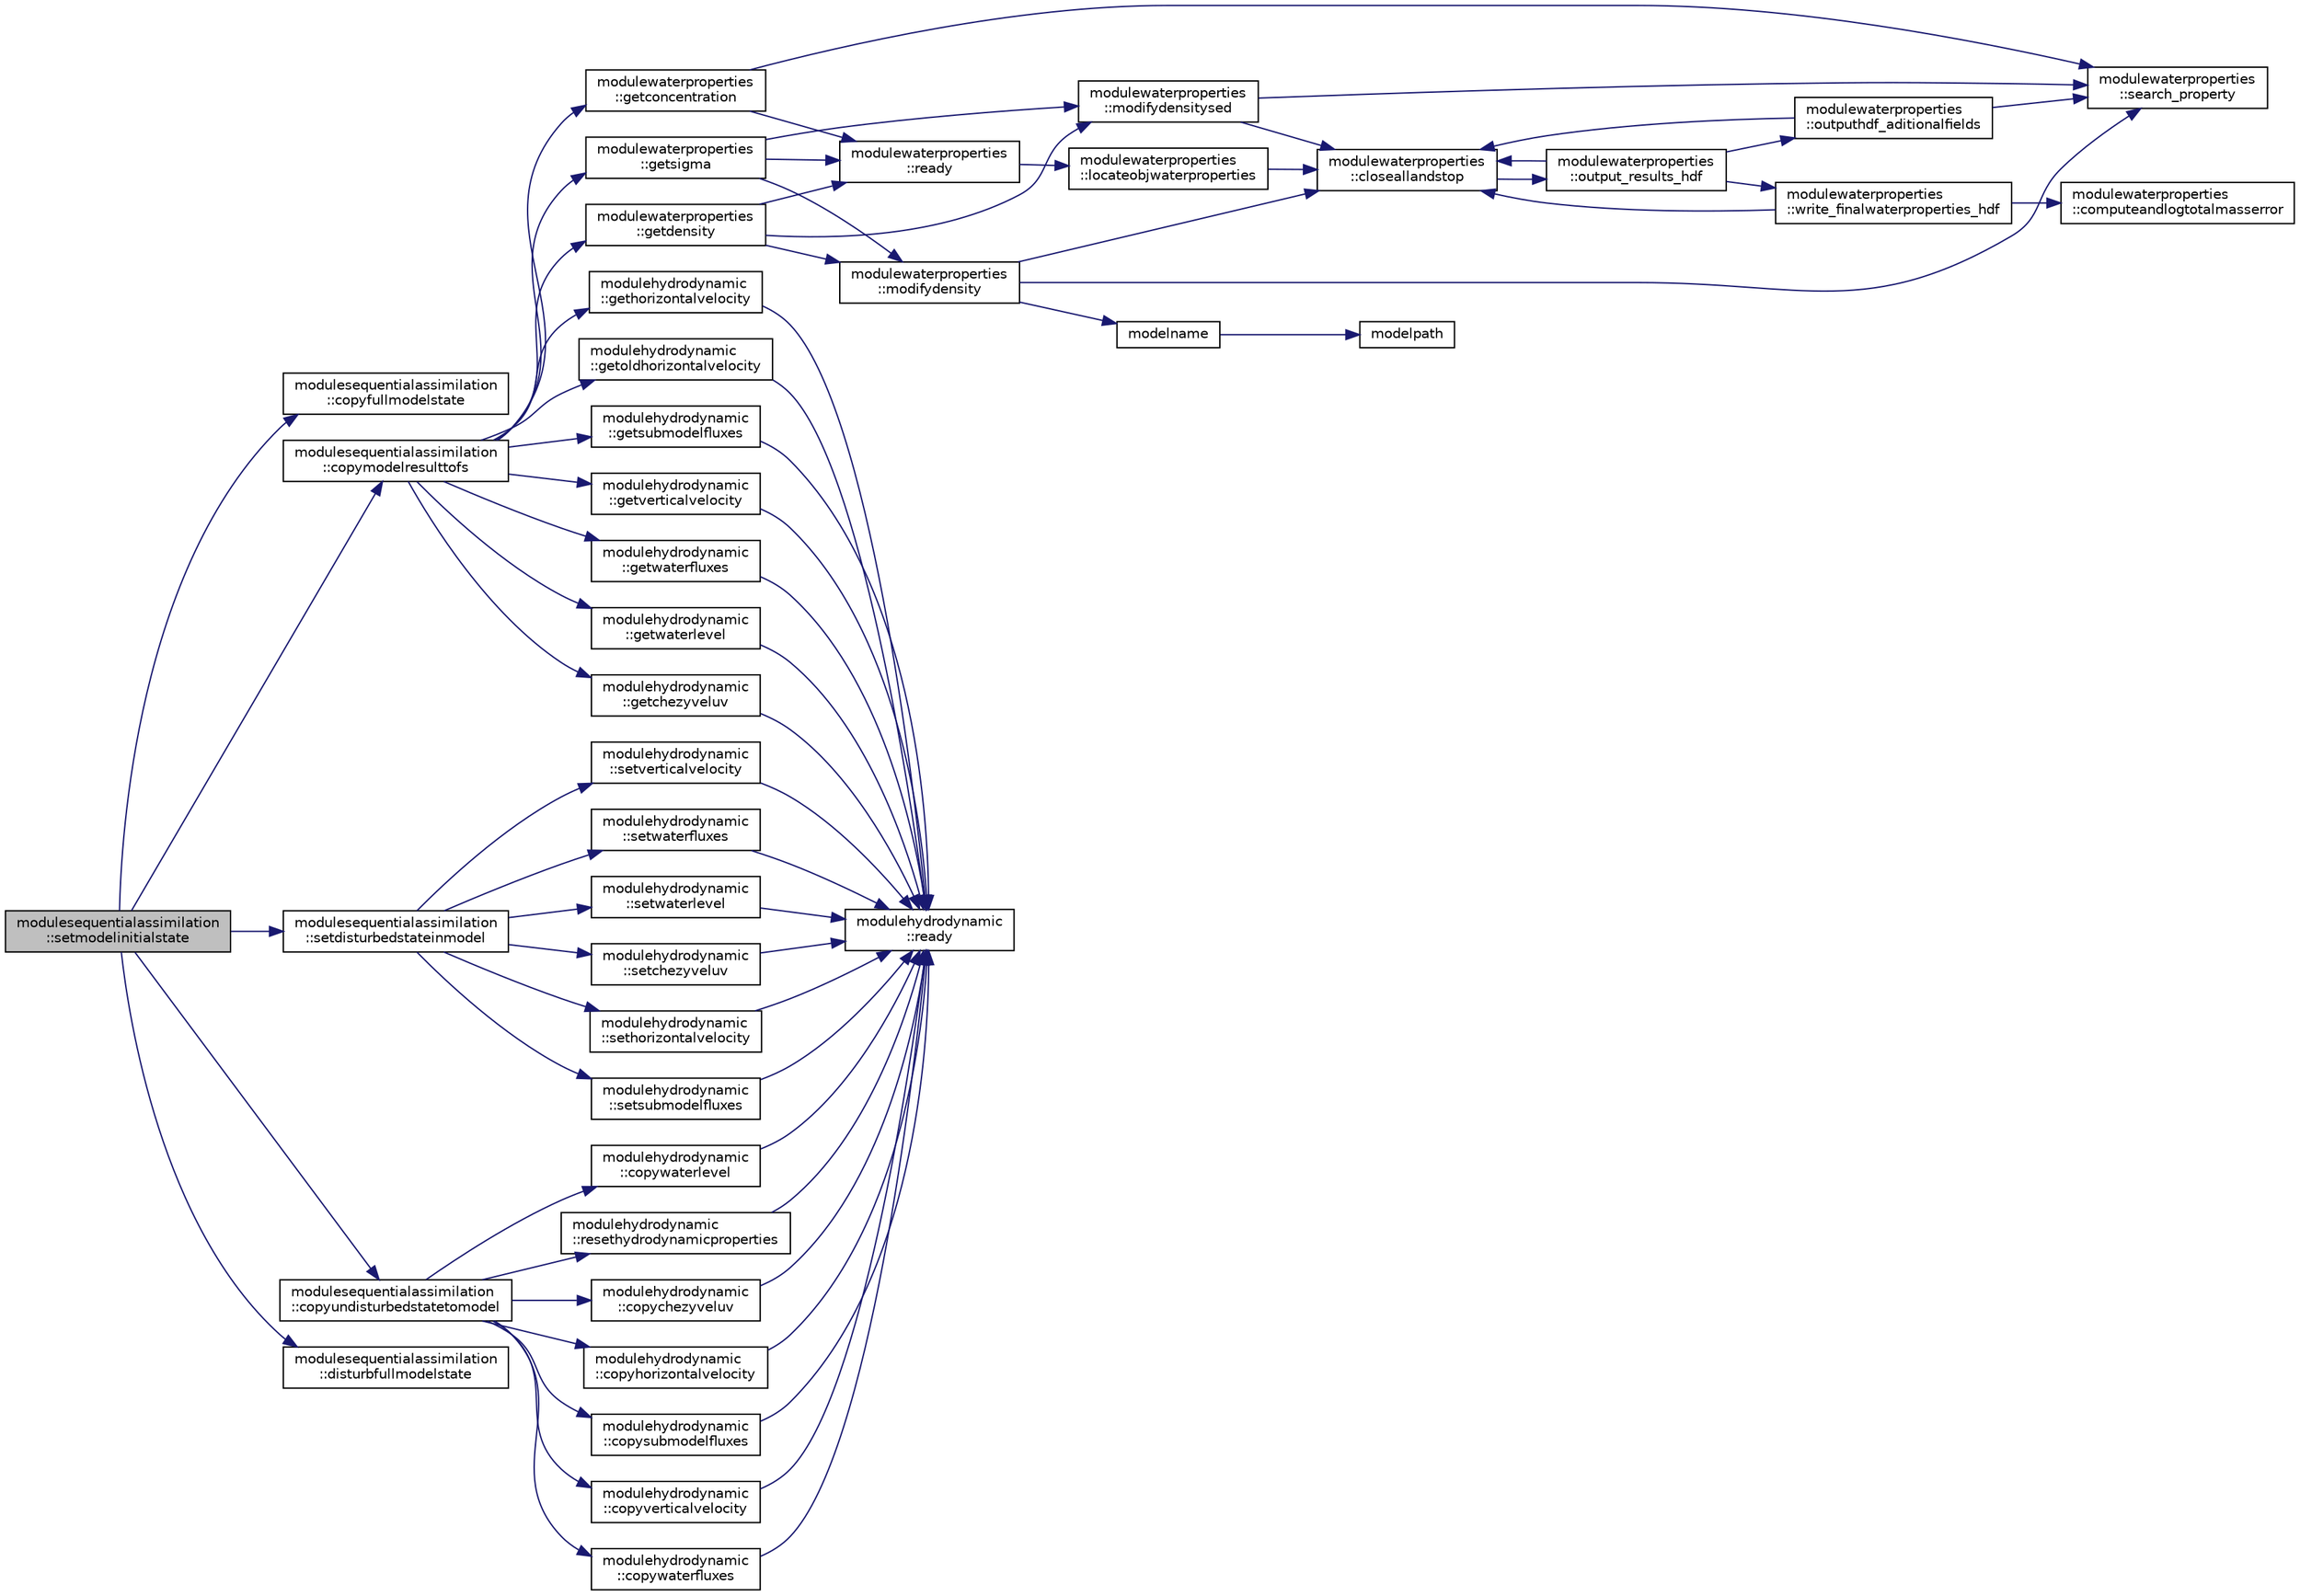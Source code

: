 digraph "modulesequentialassimilation::setmodelinitialstate"
{
 // LATEX_PDF_SIZE
  edge [fontname="Helvetica",fontsize="10",labelfontname="Helvetica",labelfontsize="10"];
  node [fontname="Helvetica",fontsize="10",shape=record];
  rankdir="LR";
  Node1 [label="modulesequentialassimilation\l::setmodelinitialstate",height=0.2,width=0.4,color="black", fillcolor="grey75", style="filled", fontcolor="black",tooltip=" "];
  Node1 -> Node2 [color="midnightblue",fontsize="10",style="solid",fontname="Helvetica"];
  Node2 [label="modulesequentialassimilation\l::copyfullmodelstate",height=0.2,width=0.4,color="black", fillcolor="white", style="filled",URL="$namespacemodulesequentialassimilation.html#a19283cb361ee6cdaa626fd20bad85d11",tooltip=" "];
  Node1 -> Node3 [color="midnightblue",fontsize="10",style="solid",fontname="Helvetica"];
  Node3 [label="modulesequentialassimilation\l::copymodelresulttofs",height=0.2,width=0.4,color="black", fillcolor="white", style="filled",URL="$namespacemodulesequentialassimilation.html#a1a5a1be9fa72ef3b8fe621128b7e3759",tooltip=" "];
  Node3 -> Node4 [color="midnightblue",fontsize="10",style="solid",fontname="Helvetica"];
  Node4 [label="modulehydrodynamic\l::getchezyveluv",height=0.2,width=0.4,color="black", fillcolor="white", style="filled",URL="$namespacemodulehydrodynamic.html#a95c4b43f87d68ca27ecae9520c33f91f",tooltip=" "];
  Node4 -> Node5 [color="midnightblue",fontsize="10",style="solid",fontname="Helvetica"];
  Node5 [label="modulehydrodynamic\l::ready",height=0.2,width=0.4,color="black", fillcolor="white", style="filled",URL="$namespacemodulehydrodynamic.html#a541821548a44af36e71f5eddedae890e",tooltip=" "];
  Node3 -> Node6 [color="midnightblue",fontsize="10",style="solid",fontname="Helvetica"];
  Node6 [label="modulewaterproperties\l::getconcentration",height=0.2,width=0.4,color="black", fillcolor="white", style="filled",URL="$namespacemodulewaterproperties.html#a45cbba90a6054db2070c49281da1ef56",tooltip=" "];
  Node6 -> Node7 [color="midnightblue",fontsize="10",style="solid",fontname="Helvetica"];
  Node7 [label="modulewaterproperties\l::ready",height=0.2,width=0.4,color="black", fillcolor="white", style="filled",URL="$namespacemodulewaterproperties.html#ad54774dedce486739249cb10b4de21e2",tooltip=" "];
  Node7 -> Node8 [color="midnightblue",fontsize="10",style="solid",fontname="Helvetica"];
  Node8 [label="modulewaterproperties\l::locateobjwaterproperties",height=0.2,width=0.4,color="black", fillcolor="white", style="filled",URL="$namespacemodulewaterproperties.html#ae4516d6c7f3687b0293515314b0ade90",tooltip=" "];
  Node8 -> Node9 [color="midnightblue",fontsize="10",style="solid",fontname="Helvetica"];
  Node9 [label="modulewaterproperties\l::closeallandstop",height=0.2,width=0.4,color="black", fillcolor="white", style="filled",URL="$namespacemodulewaterproperties.html#a5bb74dfe4637836633ca6817a4a72758",tooltip=" "];
  Node9 -> Node10 [color="midnightblue",fontsize="10",style="solid",fontname="Helvetica"];
  Node10 [label="modulewaterproperties\l::output_results_hdf",height=0.2,width=0.4,color="black", fillcolor="white", style="filled",URL="$namespacemodulewaterproperties.html#a78143a2ee73e78a6441a03852a7b9f9a",tooltip=" "];
  Node10 -> Node9 [color="midnightblue",fontsize="10",style="solid",fontname="Helvetica"];
  Node10 -> Node11 [color="midnightblue",fontsize="10",style="solid",fontname="Helvetica"];
  Node11 [label="modulewaterproperties\l::outputhdf_aditionalfields",height=0.2,width=0.4,color="black", fillcolor="white", style="filled",URL="$namespacemodulewaterproperties.html#a0e590dc368b505cd9ea918d724d3eee3",tooltip=" "];
  Node11 -> Node9 [color="midnightblue",fontsize="10",style="solid",fontname="Helvetica"];
  Node11 -> Node12 [color="midnightblue",fontsize="10",style="solid",fontname="Helvetica"];
  Node12 [label="modulewaterproperties\l::search_property",height=0.2,width=0.4,color="black", fillcolor="white", style="filled",URL="$namespacemodulewaterproperties.html#ae6b7d758da27fb15faee52b3ed14029d",tooltip=" "];
  Node10 -> Node13 [color="midnightblue",fontsize="10",style="solid",fontname="Helvetica"];
  Node13 [label="modulewaterproperties\l::write_finalwaterproperties_hdf",height=0.2,width=0.4,color="black", fillcolor="white", style="filled",URL="$namespacemodulewaterproperties.html#a2893cea8ca427b1290aeb65593659aa0",tooltip=" "];
  Node13 -> Node9 [color="midnightblue",fontsize="10",style="solid",fontname="Helvetica"];
  Node13 -> Node14 [color="midnightblue",fontsize="10",style="solid",fontname="Helvetica"];
  Node14 [label="modulewaterproperties\l::computeandlogtotalmasserror",height=0.2,width=0.4,color="black", fillcolor="white", style="filled",URL="$namespacemodulewaterproperties.html#af1b9165b0e72747e4478868c7e5eff00",tooltip=" "];
  Node6 -> Node12 [color="midnightblue",fontsize="10",style="solid",fontname="Helvetica"];
  Node3 -> Node15 [color="midnightblue",fontsize="10",style="solid",fontname="Helvetica"];
  Node15 [label="modulewaterproperties\l::getdensity",height=0.2,width=0.4,color="black", fillcolor="white", style="filled",URL="$namespacemodulewaterproperties.html#a5d3bf3d9b122b9eee78afc56a4047507",tooltip=" "];
  Node15 -> Node16 [color="midnightblue",fontsize="10",style="solid",fontname="Helvetica"];
  Node16 [label="modulewaterproperties\l::modifydensity",height=0.2,width=0.4,color="black", fillcolor="white", style="filled",URL="$namespacemodulewaterproperties.html#a7727e3b2ffd1b7f1c501dc60cf64c723",tooltip=" "];
  Node16 -> Node9 [color="midnightblue",fontsize="10",style="solid",fontname="Helvetica"];
  Node16 -> Node17 [color="midnightblue",fontsize="10",style="solid",fontname="Helvetica"];
  Node17 [label="modelname",height=0.2,width=0.4,color="black", fillcolor="white", style="filled",URL="$_main_8_f90.html#af0ae0b978e6573bc461573aa66062e83",tooltip=" "];
  Node17 -> Node18 [color="midnightblue",fontsize="10",style="solid",fontname="Helvetica"];
  Node18 [label="modelpath",height=0.2,width=0.4,color="black", fillcolor="white", style="filled",URL="$_main_8_f90.html#ada5b220b45dcba73a75264dcde43e3bd",tooltip=" "];
  Node16 -> Node12 [color="midnightblue",fontsize="10",style="solid",fontname="Helvetica"];
  Node15 -> Node19 [color="midnightblue",fontsize="10",style="solid",fontname="Helvetica"];
  Node19 [label="modulewaterproperties\l::modifydensitysed",height=0.2,width=0.4,color="black", fillcolor="white", style="filled",URL="$namespacemodulewaterproperties.html#a430bfd6acd72693785ebf7d3e3a9dea8",tooltip=" "];
  Node19 -> Node9 [color="midnightblue",fontsize="10",style="solid",fontname="Helvetica"];
  Node19 -> Node12 [color="midnightblue",fontsize="10",style="solid",fontname="Helvetica"];
  Node15 -> Node7 [color="midnightblue",fontsize="10",style="solid",fontname="Helvetica"];
  Node3 -> Node20 [color="midnightblue",fontsize="10",style="solid",fontname="Helvetica"];
  Node20 [label="modulehydrodynamic\l::gethorizontalvelocity",height=0.2,width=0.4,color="black", fillcolor="white", style="filled",URL="$namespacemodulehydrodynamic.html#aba7eae61c437ef648710efabc4d39e36",tooltip=" "];
  Node20 -> Node5 [color="midnightblue",fontsize="10",style="solid",fontname="Helvetica"];
  Node3 -> Node21 [color="midnightblue",fontsize="10",style="solid",fontname="Helvetica"];
  Node21 [label="modulehydrodynamic\l::getoldhorizontalvelocity",height=0.2,width=0.4,color="black", fillcolor="white", style="filled",URL="$namespacemodulehydrodynamic.html#a7161ffc34f27ea1c9e5f1f9bdc165d07",tooltip=" "];
  Node21 -> Node5 [color="midnightblue",fontsize="10",style="solid",fontname="Helvetica"];
  Node3 -> Node22 [color="midnightblue",fontsize="10",style="solid",fontname="Helvetica"];
  Node22 [label="modulewaterproperties\l::getsigma",height=0.2,width=0.4,color="black", fillcolor="white", style="filled",URL="$namespacemodulewaterproperties.html#ae8ca73c7b0b0c01064b13ed994d0935c",tooltip=" "];
  Node22 -> Node16 [color="midnightblue",fontsize="10",style="solid",fontname="Helvetica"];
  Node22 -> Node19 [color="midnightblue",fontsize="10",style="solid",fontname="Helvetica"];
  Node22 -> Node7 [color="midnightblue",fontsize="10",style="solid",fontname="Helvetica"];
  Node3 -> Node23 [color="midnightblue",fontsize="10",style="solid",fontname="Helvetica"];
  Node23 [label="modulehydrodynamic\l::getsubmodelfluxes",height=0.2,width=0.4,color="black", fillcolor="white", style="filled",URL="$namespacemodulehydrodynamic.html#a2b0f8d10e1768612e8bc67bcc2535ffe",tooltip=" "];
  Node23 -> Node5 [color="midnightblue",fontsize="10",style="solid",fontname="Helvetica"];
  Node3 -> Node24 [color="midnightblue",fontsize="10",style="solid",fontname="Helvetica"];
  Node24 [label="modulehydrodynamic\l::getverticalvelocity",height=0.2,width=0.4,color="black", fillcolor="white", style="filled",URL="$namespacemodulehydrodynamic.html#a6f64fd12742f48039f81460df9c0cd42",tooltip=" "];
  Node24 -> Node5 [color="midnightblue",fontsize="10",style="solid",fontname="Helvetica"];
  Node3 -> Node25 [color="midnightblue",fontsize="10",style="solid",fontname="Helvetica"];
  Node25 [label="modulehydrodynamic\l::getwaterfluxes",height=0.2,width=0.4,color="black", fillcolor="white", style="filled",URL="$namespacemodulehydrodynamic.html#a29f89183d9394468a6db08ec640599f1",tooltip=" "];
  Node25 -> Node5 [color="midnightblue",fontsize="10",style="solid",fontname="Helvetica"];
  Node3 -> Node26 [color="midnightblue",fontsize="10",style="solid",fontname="Helvetica"];
  Node26 [label="modulehydrodynamic\l::getwaterlevel",height=0.2,width=0.4,color="black", fillcolor="white", style="filled",URL="$namespacemodulehydrodynamic.html#ad29ca3143969ea453d432e0a8f2dde2d",tooltip=" "];
  Node26 -> Node5 [color="midnightblue",fontsize="10",style="solid",fontname="Helvetica"];
  Node1 -> Node27 [color="midnightblue",fontsize="10",style="solid",fontname="Helvetica"];
  Node27 [label="modulesequentialassimilation\l::copyundisturbedstatetomodel",height=0.2,width=0.4,color="black", fillcolor="white", style="filled",URL="$namespacemodulesequentialassimilation.html#ad07159048364faf26c59ebffd5b246a3",tooltip=" "];
  Node27 -> Node28 [color="midnightblue",fontsize="10",style="solid",fontname="Helvetica"];
  Node28 [label="modulehydrodynamic\l::copychezyveluv",height=0.2,width=0.4,color="black", fillcolor="white", style="filled",URL="$namespacemodulehydrodynamic.html#a7f81263a032159db07514b5cfba12a65",tooltip=" "];
  Node28 -> Node5 [color="midnightblue",fontsize="10",style="solid",fontname="Helvetica"];
  Node27 -> Node29 [color="midnightblue",fontsize="10",style="solid",fontname="Helvetica"];
  Node29 [label="modulehydrodynamic\l::copyhorizontalvelocity",height=0.2,width=0.4,color="black", fillcolor="white", style="filled",URL="$namespacemodulehydrodynamic.html#af9f7b027775cfbeb5d359cec2be0b0ad",tooltip=" "];
  Node29 -> Node5 [color="midnightblue",fontsize="10",style="solid",fontname="Helvetica"];
  Node27 -> Node30 [color="midnightblue",fontsize="10",style="solid",fontname="Helvetica"];
  Node30 [label="modulehydrodynamic\l::copysubmodelfluxes",height=0.2,width=0.4,color="black", fillcolor="white", style="filled",URL="$namespacemodulehydrodynamic.html#a69bb56671a822946694acb66f9417d61",tooltip=" "];
  Node30 -> Node5 [color="midnightblue",fontsize="10",style="solid",fontname="Helvetica"];
  Node27 -> Node31 [color="midnightblue",fontsize="10",style="solid",fontname="Helvetica"];
  Node31 [label="modulehydrodynamic\l::copyverticalvelocity",height=0.2,width=0.4,color="black", fillcolor="white", style="filled",URL="$namespacemodulehydrodynamic.html#a8d99754e0f222c6f691a79e16a3b85b5",tooltip=" "];
  Node31 -> Node5 [color="midnightblue",fontsize="10",style="solid",fontname="Helvetica"];
  Node27 -> Node32 [color="midnightblue",fontsize="10",style="solid",fontname="Helvetica"];
  Node32 [label="modulehydrodynamic\l::copywaterfluxes",height=0.2,width=0.4,color="black", fillcolor="white", style="filled",URL="$namespacemodulehydrodynamic.html#a389c77d3103d5944ec90680d613d2e56",tooltip=" "];
  Node32 -> Node5 [color="midnightblue",fontsize="10",style="solid",fontname="Helvetica"];
  Node27 -> Node33 [color="midnightblue",fontsize="10",style="solid",fontname="Helvetica"];
  Node33 [label="modulehydrodynamic\l::copywaterlevel",height=0.2,width=0.4,color="black", fillcolor="white", style="filled",URL="$namespacemodulehydrodynamic.html#a6a39453a1be66896cddce62126fa7bcc",tooltip=" "];
  Node33 -> Node5 [color="midnightblue",fontsize="10",style="solid",fontname="Helvetica"];
  Node27 -> Node34 [color="midnightblue",fontsize="10",style="solid",fontname="Helvetica"];
  Node34 [label="modulehydrodynamic\l::resethydrodynamicproperties",height=0.2,width=0.4,color="black", fillcolor="white", style="filled",URL="$namespacemodulehydrodynamic.html#a81fe705d1430f64e261259b13a8b46f8",tooltip=" "];
  Node34 -> Node5 [color="midnightblue",fontsize="10",style="solid",fontname="Helvetica"];
  Node1 -> Node35 [color="midnightblue",fontsize="10",style="solid",fontname="Helvetica"];
  Node35 [label="modulesequentialassimilation\l::disturbfullmodelstate",height=0.2,width=0.4,color="black", fillcolor="white", style="filled",URL="$namespacemodulesequentialassimilation.html#a30f7a4267c0bcf30928733c782104389",tooltip=" "];
  Node1 -> Node36 [color="midnightblue",fontsize="10",style="solid",fontname="Helvetica"];
  Node36 [label="modulesequentialassimilation\l::setdisturbedstateinmodel",height=0.2,width=0.4,color="black", fillcolor="white", style="filled",URL="$namespacemodulesequentialassimilation.html#a063e8f5d94cc80db103c79a0ec38a127",tooltip=" "];
  Node36 -> Node37 [color="midnightblue",fontsize="10",style="solid",fontname="Helvetica"];
  Node37 [label="modulehydrodynamic\l::setchezyveluv",height=0.2,width=0.4,color="black", fillcolor="white", style="filled",URL="$namespacemodulehydrodynamic.html#a62a3231781314de8d69f6f4216245361",tooltip=" "];
  Node37 -> Node5 [color="midnightblue",fontsize="10",style="solid",fontname="Helvetica"];
  Node36 -> Node38 [color="midnightblue",fontsize="10",style="solid",fontname="Helvetica"];
  Node38 [label="modulehydrodynamic\l::sethorizontalvelocity",height=0.2,width=0.4,color="black", fillcolor="white", style="filled",URL="$namespacemodulehydrodynamic.html#a57dc7c696d4679f3a6d7f8f297145b63",tooltip=" "];
  Node38 -> Node5 [color="midnightblue",fontsize="10",style="solid",fontname="Helvetica"];
  Node36 -> Node39 [color="midnightblue",fontsize="10",style="solid",fontname="Helvetica"];
  Node39 [label="modulehydrodynamic\l::setsubmodelfluxes",height=0.2,width=0.4,color="black", fillcolor="white", style="filled",URL="$namespacemodulehydrodynamic.html#ab017d9a33e10a535dcc4b545900925de",tooltip=" "];
  Node39 -> Node5 [color="midnightblue",fontsize="10",style="solid",fontname="Helvetica"];
  Node36 -> Node40 [color="midnightblue",fontsize="10",style="solid",fontname="Helvetica"];
  Node40 [label="modulehydrodynamic\l::setverticalvelocity",height=0.2,width=0.4,color="black", fillcolor="white", style="filled",URL="$namespacemodulehydrodynamic.html#a0ed7fd6441646298396381636f172534",tooltip=" "];
  Node40 -> Node5 [color="midnightblue",fontsize="10",style="solid",fontname="Helvetica"];
  Node36 -> Node41 [color="midnightblue",fontsize="10",style="solid",fontname="Helvetica"];
  Node41 [label="modulehydrodynamic\l::setwaterfluxes",height=0.2,width=0.4,color="black", fillcolor="white", style="filled",URL="$namespacemodulehydrodynamic.html#a6c2c32efe21be75b5ffccf7b9d4dbcdb",tooltip=" "];
  Node41 -> Node5 [color="midnightblue",fontsize="10",style="solid",fontname="Helvetica"];
  Node36 -> Node42 [color="midnightblue",fontsize="10",style="solid",fontname="Helvetica"];
  Node42 [label="modulehydrodynamic\l::setwaterlevel",height=0.2,width=0.4,color="black", fillcolor="white", style="filled",URL="$namespacemodulehydrodynamic.html#ac429c4fc2329d56d285f5389d5d57e55",tooltip=" "];
  Node42 -> Node5 [color="midnightblue",fontsize="10",style="solid",fontname="Helvetica"];
}
